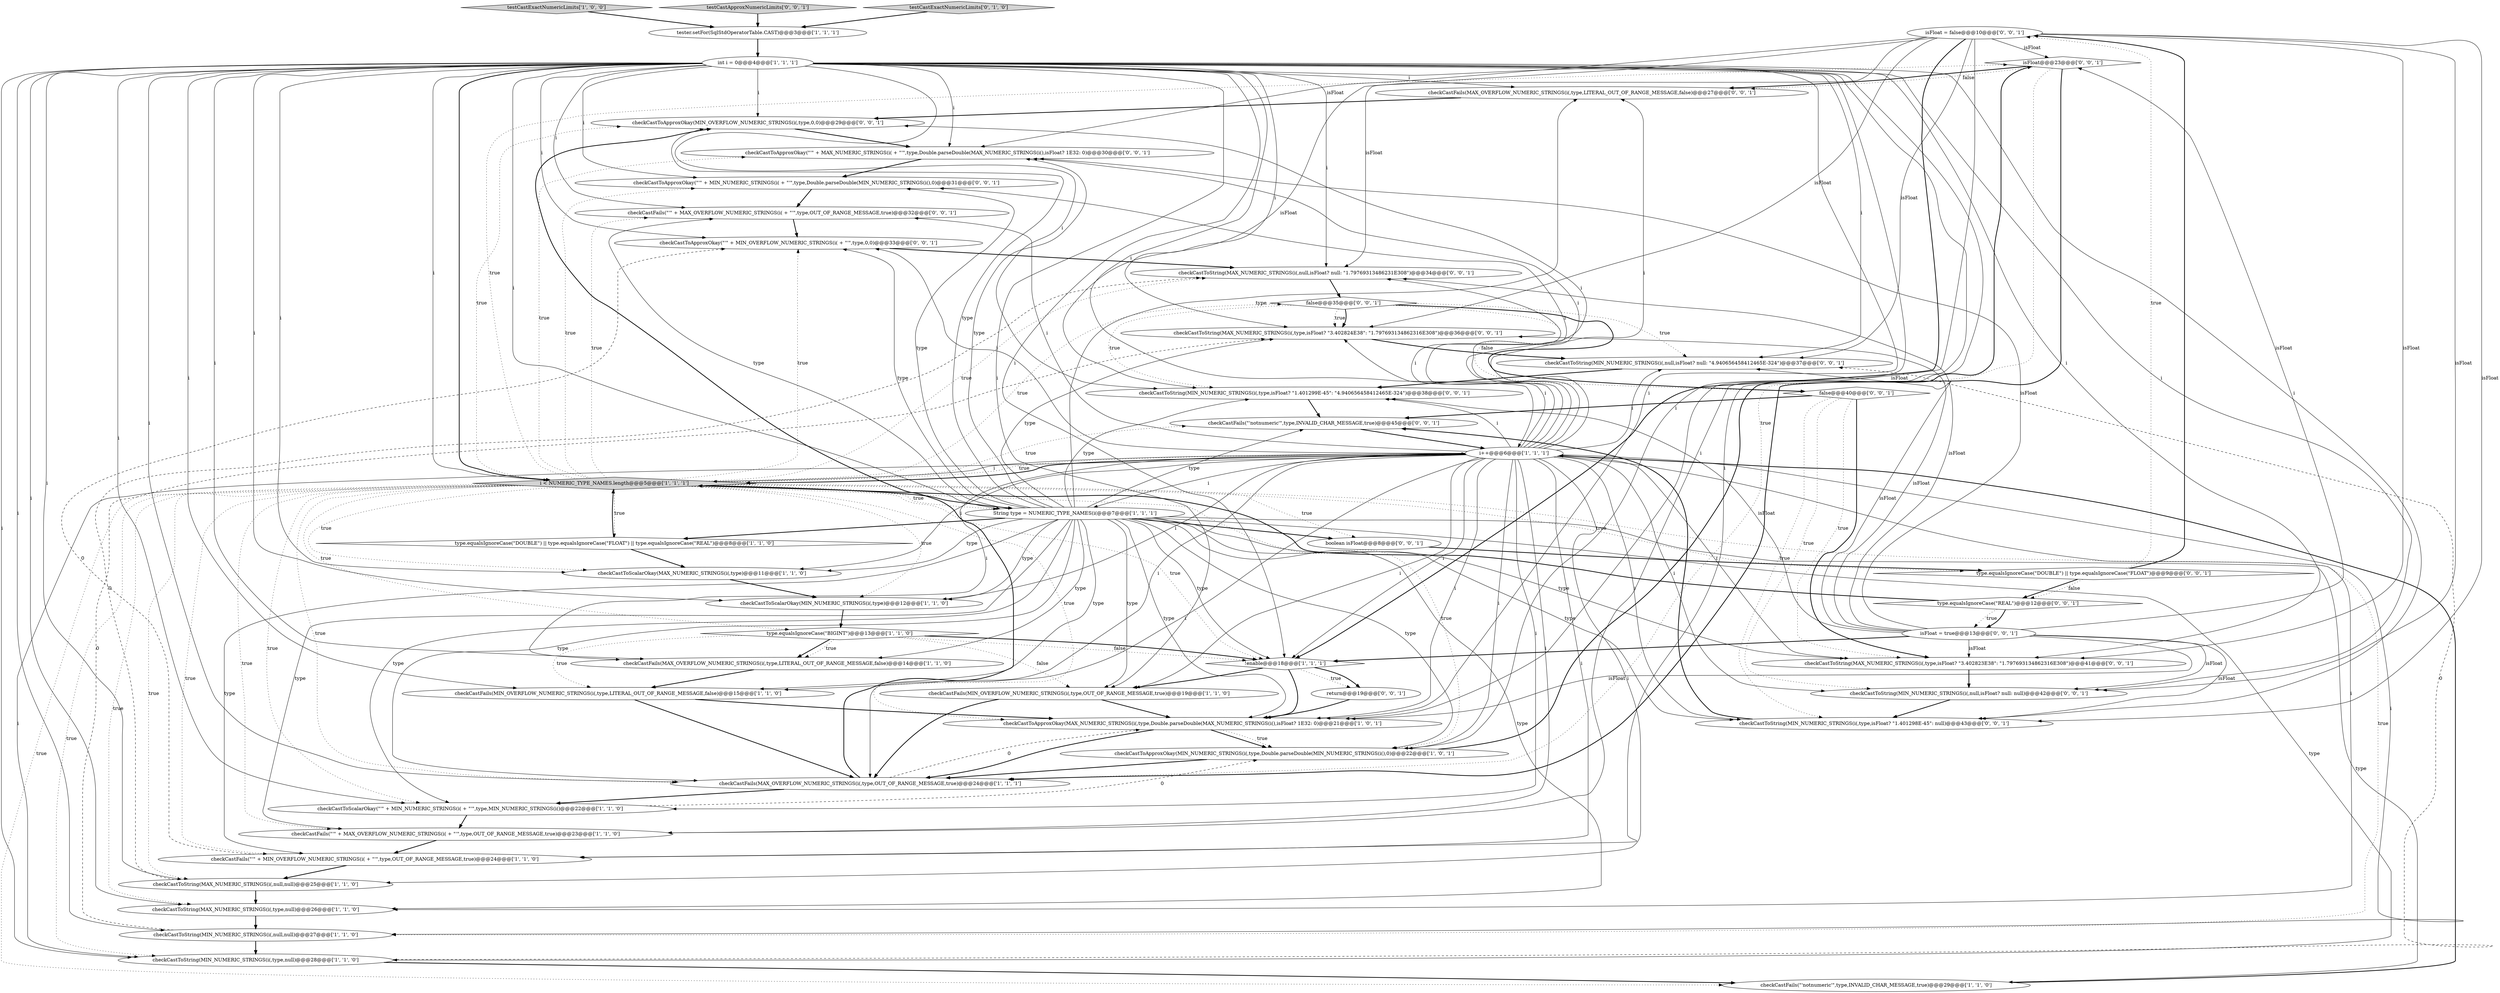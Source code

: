 digraph {
28 [style = filled, label = "isFloat = false@@@10@@@['0', '0', '1']", fillcolor = white, shape = ellipse image = "AAA0AAABBB3BBB"];
46 [style = filled, label = "isFloat@@@23@@@['0', '0', '1']", fillcolor = white, shape = diamond image = "AAA0AAABBB3BBB"];
7 [style = filled, label = "!enable@@@18@@@['1', '1', '1']", fillcolor = white, shape = diamond image = "AAA0AAABBB1BBB"];
23 [style = filled, label = "checkCastToScalarOkay(MAX_NUMERIC_STRINGS(i(,type)@@@11@@@['1', '1', '0']", fillcolor = white, shape = ellipse image = "AAA0AAABBB1BBB"];
24 [style = filled, label = "checkCastFails(\"'notnumeric'\",type,INVALID_CHAR_MESSAGE,true)@@@29@@@['1', '1', '0']", fillcolor = white, shape = ellipse image = "AAA0AAABBB1BBB"];
29 [style = filled, label = "checkCastToApproxOkay(\"'\" + MIN_NUMERIC_STRINGS(i( + \"'\",type,Double.parseDouble(MIN_NUMERIC_STRINGS(i(),0)@@@31@@@['0', '0', '1']", fillcolor = white, shape = ellipse image = "AAA0AAABBB3BBB"];
4 [style = filled, label = "checkCastFails(MAX_OVERFLOW_NUMERIC_STRINGS(i(,type,LITERAL_OUT_OF_RANGE_MESSAGE,false)@@@14@@@['1', '1', '0']", fillcolor = white, shape = ellipse image = "AAA0AAABBB1BBB"];
26 [style = filled, label = "checkCastToApproxOkay(\"'\" + MIN_OVERFLOW_NUMERIC_STRINGS(i( + \"'\",type,0,0)@@@33@@@['0', '0', '1']", fillcolor = white, shape = ellipse image = "AAA0AAABBB3BBB"];
45 [style = filled, label = "checkCastToApproxOkay(MIN_OVERFLOW_NUMERIC_STRINGS(i(,type,0,0)@@@29@@@['0', '0', '1']", fillcolor = white, shape = ellipse image = "AAA0AAABBB3BBB"];
2 [style = filled, label = "checkCastFails(\"'\" + MAX_OVERFLOW_NUMERIC_STRINGS(i( + \"'\",type,OUT_OF_RANGE_MESSAGE,true)@@@23@@@['1', '1', '0']", fillcolor = white, shape = ellipse image = "AAA0AAABBB1BBB"];
11 [style = filled, label = "checkCastToString(MIN_NUMERIC_STRINGS(i(,type,null)@@@28@@@['1', '1', '0']", fillcolor = white, shape = ellipse image = "AAA0AAABBB1BBB"];
49 [style = filled, label = "type.equalsIgnoreCase(\"DOUBLE\") || type.equalsIgnoreCase(\"FLOAT\")@@@9@@@['0', '0', '1']", fillcolor = white, shape = diamond image = "AAA0AAABBB3BBB"];
43 [style = filled, label = "checkCastToString(MIN_NUMERIC_STRINGS(i(,type,isFloat? \"1.401298E-45\": null)@@@43@@@['0', '0', '1']", fillcolor = white, shape = ellipse image = "AAA0AAABBB3BBB"];
33 [style = filled, label = "checkCastToString(MAX_NUMERIC_STRINGS(i(,type,isFloat? \"3.402824E38\": \"1.797693134862316E308\")@@@36@@@['0', '0', '1']", fillcolor = white, shape = ellipse image = "AAA0AAABBB3BBB"];
9 [style = filled, label = "checkCastToApproxOkay(MIN_NUMERIC_STRINGS(i(,type,Double.parseDouble(MIN_NUMERIC_STRINGS(i(),0)@@@22@@@['1', '0', '1']", fillcolor = white, shape = ellipse image = "AAA0AAABBB1BBB"];
8 [style = filled, label = "testCastExactNumericLimits['1', '0', '0']", fillcolor = lightgray, shape = diamond image = "AAA0AAABBB1BBB"];
10 [style = filled, label = "checkCastToString(MAX_NUMERIC_STRINGS(i(,null,null)@@@25@@@['1', '1', '0']", fillcolor = white, shape = ellipse image = "AAA0AAABBB1BBB"];
15 [style = filled, label = "checkCastFails(\"'\" + MIN_OVERFLOW_NUMERIC_STRINGS(i( + \"'\",type,OUT_OF_RANGE_MESSAGE,true)@@@24@@@['1', '1', '0']", fillcolor = white, shape = ellipse image = "AAA0AAABBB1BBB"];
34 [style = filled, label = "checkCastToApproxOkay(\"'\" + MAX_NUMERIC_STRINGS(i( + \"'\",type,Double.parseDouble(MAX_NUMERIC_STRINGS(i(),isFloat? 1E32: 0)@@@30@@@['0', '0', '1']", fillcolor = white, shape = ellipse image = "AAA0AAABBB3BBB"];
36 [style = filled, label = "false@@@35@@@['0', '0', '1']", fillcolor = white, shape = diamond image = "AAA0AAABBB3BBB"];
47 [style = filled, label = "checkCastToString(MIN_NUMERIC_STRINGS(i(,null,isFloat? null: \"4.940656458412465E-324\")@@@37@@@['0', '0', '1']", fillcolor = white, shape = ellipse image = "AAA0AAABBB3BBB"];
12 [style = filled, label = "checkCastToApproxOkay(MAX_NUMERIC_STRINGS(i(,type,Double.parseDouble(MAX_NUMERIC_STRINGS(i(),isFloat? 1E32: 0)@@@21@@@['1', '0', '1']", fillcolor = white, shape = ellipse image = "AAA0AAABBB1BBB"];
5 [style = filled, label = "int i = 0@@@4@@@['1', '1', '1']", fillcolor = white, shape = ellipse image = "AAA0AAABBB1BBB"];
14 [style = filled, label = "i < NUMERIC_TYPE_NAMES.length@@@5@@@['1', '1', '1']", fillcolor = lightgray, shape = diamond image = "AAA0AAABBB1BBB"];
21 [style = filled, label = "checkCastFails(MIN_OVERFLOW_NUMERIC_STRINGS(i(,type,OUT_OF_RANGE_MESSAGE,true)@@@19@@@['1', '1', '0']", fillcolor = white, shape = ellipse image = "AAA0AAABBB1BBB"];
1 [style = filled, label = "checkCastFails(MIN_OVERFLOW_NUMERIC_STRINGS(i(,type,LITERAL_OUT_OF_RANGE_MESSAGE,false)@@@15@@@['1', '1', '0']", fillcolor = white, shape = ellipse image = "AAA0AAABBB1BBB"];
0 [style = filled, label = "type.equalsIgnoreCase(\"BIGINT\")@@@13@@@['1', '1', '0']", fillcolor = white, shape = diamond image = "AAA0AAABBB1BBB"];
18 [style = filled, label = "i++@@@6@@@['1', '1', '1']", fillcolor = white, shape = ellipse image = "AAA0AAABBB1BBB"];
30 [style = filled, label = "false@@@40@@@['0', '0', '1']", fillcolor = white, shape = diamond image = "AAA0AAABBB3BBB"];
39 [style = filled, label = "type.equalsIgnoreCase(\"REAL\")@@@12@@@['0', '0', '1']", fillcolor = white, shape = diamond image = "AAA0AAABBB3BBB"];
40 [style = filled, label = "isFloat = true@@@13@@@['0', '0', '1']", fillcolor = white, shape = ellipse image = "AAA0AAABBB3BBB"];
38 [style = filled, label = "checkCastToString(MAX_NUMERIC_STRINGS(i(,null,isFloat? null: \"1.79769313486231E308\")@@@34@@@['0', '0', '1']", fillcolor = white, shape = ellipse image = "AAA0AAABBB3BBB"];
42 [style = filled, label = "checkCastFails(\"'notnumeric'\",type,INVALID_CHAR_MESSAGE,true)@@@45@@@['0', '0', '1']", fillcolor = white, shape = ellipse image = "AAA0AAABBB3BBB"];
16 [style = filled, label = "String type = NUMERIC_TYPE_NAMES(i(@@@7@@@['1', '1', '1']", fillcolor = white, shape = ellipse image = "AAA0AAABBB1BBB"];
22 [style = filled, label = "checkCastToScalarOkay(\"'\" + MIN_NUMERIC_STRINGS(i( + \"'\",type,MIN_NUMERIC_STRINGS(i()@@@22@@@['1', '1', '0']", fillcolor = white, shape = ellipse image = "AAA0AAABBB1BBB"];
31 [style = filled, label = "testCastApproxNumericLimits['0', '0', '1']", fillcolor = lightgray, shape = diamond image = "AAA0AAABBB3BBB"];
44 [style = filled, label = "checkCastFails(MAX_OVERFLOW_NUMERIC_STRINGS(i(,type,LITERAL_OUT_OF_RANGE_MESSAGE,false)@@@27@@@['0', '0', '1']", fillcolor = white, shape = ellipse image = "AAA0AAABBB3BBB"];
3 [style = filled, label = "tester.setFor(SqlStdOperatorTable.CAST)@@@3@@@['1', '1', '1']", fillcolor = white, shape = ellipse image = "AAA0AAABBB1BBB"];
32 [style = filled, label = "boolean isFloat@@@8@@@['0', '0', '1']", fillcolor = white, shape = ellipse image = "AAA0AAABBB3BBB"];
20 [style = filled, label = "type.equalsIgnoreCase(\"DOUBLE\") || type.equalsIgnoreCase(\"FLOAT\") || type.equalsIgnoreCase(\"REAL\")@@@8@@@['1', '1', '0']", fillcolor = white, shape = diamond image = "AAA0AAABBB1BBB"];
13 [style = filled, label = "checkCastFails(MAX_OVERFLOW_NUMERIC_STRINGS(i(,type,OUT_OF_RANGE_MESSAGE,true)@@@24@@@['1', '1', '1']", fillcolor = white, shape = ellipse image = "AAA0AAABBB1BBB"];
17 [style = filled, label = "checkCastToString(MIN_NUMERIC_STRINGS(i(,null,null)@@@27@@@['1', '1', '0']", fillcolor = white, shape = ellipse image = "AAA0AAABBB1BBB"];
37 [style = filled, label = "checkCastToString(MAX_NUMERIC_STRINGS(i(,type,isFloat? \"3.402823E38\": \"1.797693134862316E308\")@@@41@@@['0', '0', '1']", fillcolor = white, shape = ellipse image = "AAA0AAABBB3BBB"];
35 [style = filled, label = "checkCastToString(MIN_NUMERIC_STRINGS(i(,type,isFloat? \"1.401299E-45\": \"4.940656458412465E-324\")@@@38@@@['0', '0', '1']", fillcolor = white, shape = ellipse image = "AAA0AAABBB3BBB"];
19 [style = filled, label = "checkCastToScalarOkay(MIN_NUMERIC_STRINGS(i(,type)@@@12@@@['1', '1', '0']", fillcolor = white, shape = ellipse image = "AAA0AAABBB1BBB"];
27 [style = filled, label = "checkCastToString(MIN_NUMERIC_STRINGS(i(,null,isFloat? null: null)@@@42@@@['0', '0', '1']", fillcolor = white, shape = ellipse image = "AAA0AAABBB3BBB"];
48 [style = filled, label = "return@@@19@@@['0', '0', '1']", fillcolor = white, shape = ellipse image = "AAA0AAABBB3BBB"];
6 [style = filled, label = "checkCastToString(MAX_NUMERIC_STRINGS(i(,type,null)@@@26@@@['1', '1', '0']", fillcolor = white, shape = ellipse image = "AAA0AAABBB1BBB"];
25 [style = filled, label = "testCastExactNumericLimits['0', '1', '0']", fillcolor = lightgray, shape = diamond image = "AAA0AAABBB2BBB"];
41 [style = filled, label = "checkCastFails(\"'\" + MAX_OVERFLOW_NUMERIC_STRINGS(i( + \"'\",type,OUT_OF_RANGE_MESSAGE,true)@@@32@@@['0', '0', '1']", fillcolor = white, shape = ellipse image = "AAA0AAABBB3BBB"];
5->14 [style = bold, label=""];
20->23 [style = bold, label=""];
14->0 [style = dotted, label="true"];
25->3 [style = bold, label=""];
13->45 [style = bold, label=""];
26->38 [style = bold, label=""];
9->46 [style = bold, label=""];
0->4 [style = bold, label=""];
38->36 [style = bold, label=""];
42->18 [style = bold, label=""];
5->7 [style = solid, label="i"];
16->19 [style = solid, label="type"];
49->28 [style = dotted, label="true"];
14->18 [style = dotted, label="true"];
46->44 [style = bold, label=""];
36->30 [style = bold, label=""];
5->10 [style = solid, label="i"];
35->42 [style = bold, label=""];
14->26 [style = dotted, label="true"];
28->12 [style = solid, label="isFloat"];
28->35 [style = solid, label="isFloat"];
16->21 [style = solid, label="type"];
5->35 [style = solid, label="i"];
19->0 [style = bold, label=""];
14->7 [style = dotted, label="true"];
18->29 [style = solid, label="i"];
33->47 [style = bold, label=""];
40->33 [style = solid, label="isFloat"];
28->47 [style = solid, label="isFloat"];
43->42 [style = bold, label=""];
5->18 [style = solid, label="i"];
5->1 [style = solid, label="i"];
18->23 [style = solid, label="i"];
5->19 [style = solid, label="i"];
18->12 [style = solid, label="i"];
0->7 [style = dotted, label="false"];
16->23 [style = solid, label="type"];
7->48 [style = dotted, label="true"];
18->21 [style = solid, label="i"];
16->2 [style = solid, label="type"];
16->41 [style = solid, label="type"];
18->7 [style = solid, label="i"];
18->11 [style = solid, label="i"];
49->28 [style = bold, label=""];
7->48 [style = bold, label=""];
34->29 [style = bold, label=""];
14->23 [style = dotted, label="true"];
18->14 [style = solid, label="i"];
16->9 [style = solid, label="type"];
40->34 [style = solid, label="isFloat"];
31->3 [style = bold, label=""];
5->29 [style = solid, label="i"];
5->2 [style = solid, label="i"];
16->7 [style = solid, label="type"];
39->14 [style = bold, label=""];
40->12 [style = solid, label="isFloat"];
16->33 [style = solid, label="type"];
0->1 [style = dotted, label="true"];
5->15 [style = solid, label="i"];
16->34 [style = solid, label="type"];
18->43 [style = solid, label="i"];
5->37 [style = solid, label="i"];
28->27 [style = solid, label="isFloat"];
36->47 [style = dotted, label="true"];
18->2 [style = solid, label="i"];
14->36 [style = dotted, label="true"];
0->7 [style = bold, label=""];
1->12 [style = bold, label=""];
16->42 [style = solid, label="type"];
16->11 [style = solid, label="type"];
18->10 [style = solid, label="i"];
5->12 [style = solid, label="i"];
39->40 [style = dotted, label="true"];
5->6 [style = solid, label="i"];
5->22 [style = solid, label="i"];
5->38 [style = solid, label="i"];
5->16 [style = solid, label="i"];
4->1 [style = bold, label=""];
8->3 [style = bold, label=""];
12->13 [style = bold, label=""];
40->46 [style = solid, label="isFloat"];
14->32 [style = dotted, label="true"];
12->9 [style = bold, label=""];
28->34 [style = solid, label="isFloat"];
7->12 [style = bold, label=""];
18->35 [style = solid, label="i"];
16->35 [style = solid, label="type"];
16->1 [style = solid, label="type"];
48->12 [style = bold, label=""];
49->39 [style = bold, label=""];
40->7 [style = bold, label=""];
5->43 [style = solid, label="i"];
36->33 [style = dotted, label="true"];
18->34 [style = solid, label="i"];
17->11 [style = bold, label=""];
18->37 [style = solid, label="i"];
14->20 [style = dotted, label="true"];
14->2 [style = dotted, label="true"];
46->13 [style = dotted, label="true"];
14->22 [style = dotted, label="true"];
10->38 [style = dashed, label="0"];
18->9 [style = solid, label="i"];
14->34 [style = dotted, label="true"];
15->26 [style = dashed, label="0"];
18->41 [style = solid, label="i"];
5->34 [style = solid, label="i"];
28->43 [style = solid, label="isFloat"];
30->42 [style = bold, label=""];
0->21 [style = dotted, label="false"];
36->30 [style = dotted, label="false"];
5->44 [style = solid, label="i"];
16->32 [style = bold, label=""];
21->13 [style = bold, label=""];
1->13 [style = bold, label=""];
14->17 [style = dotted, label="true"];
22->2 [style = bold, label=""];
16->24 [style = solid, label="type"];
16->12 [style = solid, label="type"];
16->26 [style = solid, label="type"];
36->35 [style = dotted, label="true"];
14->16 [style = bold, label=""];
10->6 [style = bold, label=""];
5->21 [style = solid, label="i"];
18->45 [style = solid, label="i"];
18->38 [style = solid, label="i"];
13->12 [style = dashed, label="0"];
5->33 [style = solid, label="i"];
18->1 [style = solid, label="i"];
28->46 [style = solid, label="isFloat"];
49->39 [style = dotted, label="false"];
5->4 [style = solid, label="i"];
14->49 [style = dotted, label="true"];
14->46 [style = dotted, label="true"];
46->44 [style = dotted, label="false"];
5->13 [style = solid, label="i"];
29->41 [style = bold, label=""];
18->47 [style = solid, label="i"];
30->43 [style = dotted, label="true"];
16->37 [style = solid, label="type"];
11->24 [style = bold, label=""];
22->9 [style = dashed, label="0"];
47->35 [style = bold, label=""];
45->34 [style = bold, label=""];
14->38 [style = dotted, label="true"];
5->26 [style = solid, label="i"];
18->44 [style = solid, label="i"];
14->6 [style = dotted, label="true"];
16->6 [style = solid, label="type"];
16->4 [style = solid, label="type"];
11->47 [style = dashed, label="0"];
41->26 [style = bold, label=""];
17->33 [style = dashed, label="0"];
14->13 [style = dotted, label="true"];
12->9 [style = dotted, label="true"];
18->4 [style = solid, label="i"];
16->29 [style = solid, label="type"];
16->43 [style = solid, label="type"];
40->37 [style = solid, label="isFloat"];
14->24 [style = dotted, label="true"];
36->33 [style = bold, label=""];
16->44 [style = solid, label="type"];
28->33 [style = solid, label="isFloat"];
5->47 [style = solid, label="i"];
40->35 [style = solid, label="isFloat"];
28->37 [style = solid, label="isFloat"];
28->38 [style = solid, label="isFloat"];
18->14 [style = bold, label=""];
5->41 [style = solid, label="i"];
15->10 [style = bold, label=""];
14->42 [style = dotted, label="true"];
40->27 [style = solid, label="isFloat"];
14->9 [style = dotted, label="true"];
28->7 [style = bold, label=""];
5->23 [style = solid, label="i"];
46->13 [style = bold, label=""];
5->11 [style = solid, label="i"];
18->19 [style = solid, label="i"];
23->19 [style = bold, label=""];
24->18 [style = bold, label=""];
30->37 [style = bold, label=""];
40->38 [style = solid, label="isFloat"];
37->27 [style = bold, label=""];
18->15 [style = solid, label="i"];
30->27 [style = dotted, label="true"];
13->22 [style = bold, label=""];
40->47 [style = solid, label="isFloat"];
9->13 [style = bold, label=""];
44->45 [style = bold, label=""];
18->6 [style = solid, label="i"];
14->16 [style = dotted, label="true"];
30->37 [style = dotted, label="true"];
6->17 [style = bold, label=""];
40->43 [style = solid, label="isFloat"];
7->21 [style = bold, label=""];
18->27 [style = solid, label="i"];
14->12 [style = dotted, label="true"];
3->5 [style = bold, label=""];
21->12 [style = bold, label=""];
16->45 [style = solid, label="type"];
18->26 [style = solid, label="i"];
18->13 [style = solid, label="i"];
18->16 [style = solid, label="i"];
14->41 [style = dotted, label="true"];
14->15 [style = dotted, label="true"];
32->49 [style = bold, label=""];
5->9 [style = solid, label="i"];
14->29 [style = dotted, label="true"];
14->10 [style = dotted, label="true"];
27->43 [style = bold, label=""];
18->17 [style = solid, label="i"];
14->45 [style = dotted, label="true"];
14->19 [style = dotted, label="true"];
18->33 [style = solid, label="i"];
16->20 [style = bold, label=""];
16->13 [style = solid, label="type"];
5->27 [style = solid, label="i"];
39->40 [style = bold, label=""];
0->4 [style = dotted, label="true"];
16->22 [style = solid, label="type"];
5->45 [style = solid, label="i"];
14->11 [style = dotted, label="true"];
20->14 [style = bold, label=""];
18->22 [style = solid, label="i"];
2->15 [style = bold, label=""];
5->17 [style = solid, label="i"];
16->15 [style = solid, label="type"];
5->14 [style = solid, label="i"];
}
